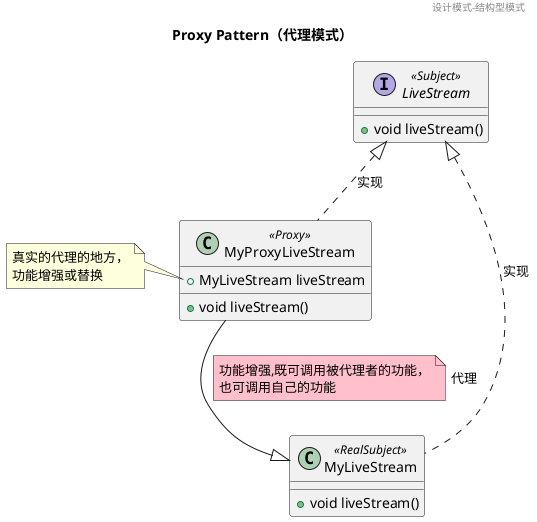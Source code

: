 @startuml
title Proxy Pattern（代理模式）
header 设计模式-结构型模式

interface LiveStream<<Subject>> {
    + void liveStream()
}

class MyLiveStream<<RealSubject>> {
    + void liveStream()
}

class MyProxyLiveStream<<Proxy>> {
    + MyLiveStream liveStream
    + void liveStream()
}

LiveStream <|.. MyLiveStream : 实现
LiveStream <|.. MyProxyLiveStream : 实现
MyProxyLiveStream --|> MyLiveStream : 代理
note left on link #pink : 功能增强,既可调用被代理者的功能，\n也可调用自己的功能
note left of MyProxyLiveStream::liveStream
真实的代理的地方，
功能增强或替换
end note

@enduml